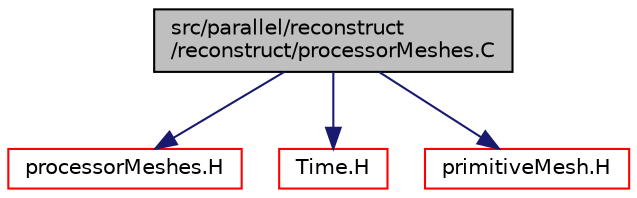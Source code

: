digraph "src/parallel/reconstruct/reconstruct/processorMeshes.C"
{
  bgcolor="transparent";
  edge [fontname="Helvetica",fontsize="10",labelfontname="Helvetica",labelfontsize="10"];
  node [fontname="Helvetica",fontsize="10",shape=record];
  Node0 [label="src/parallel/reconstruct\l/reconstruct/processorMeshes.C",height=0.2,width=0.4,color="black", fillcolor="grey75", style="filled", fontcolor="black"];
  Node0 -> Node1 [color="midnightblue",fontsize="10",style="solid",fontname="Helvetica"];
  Node1 [label="processorMeshes.H",height=0.2,width=0.4,color="red",URL="$a13976.html"];
  Node0 -> Node286 [color="midnightblue",fontsize="10",style="solid",fontname="Helvetica"];
  Node286 [label="Time.H",height=0.2,width=0.4,color="red",URL="$a10025.html"];
  Node0 -> Node96 [color="midnightblue",fontsize="10",style="solid",fontname="Helvetica"];
  Node96 [label="primitiveMesh.H",height=0.2,width=0.4,color="red",URL="$a12650.html"];
}
